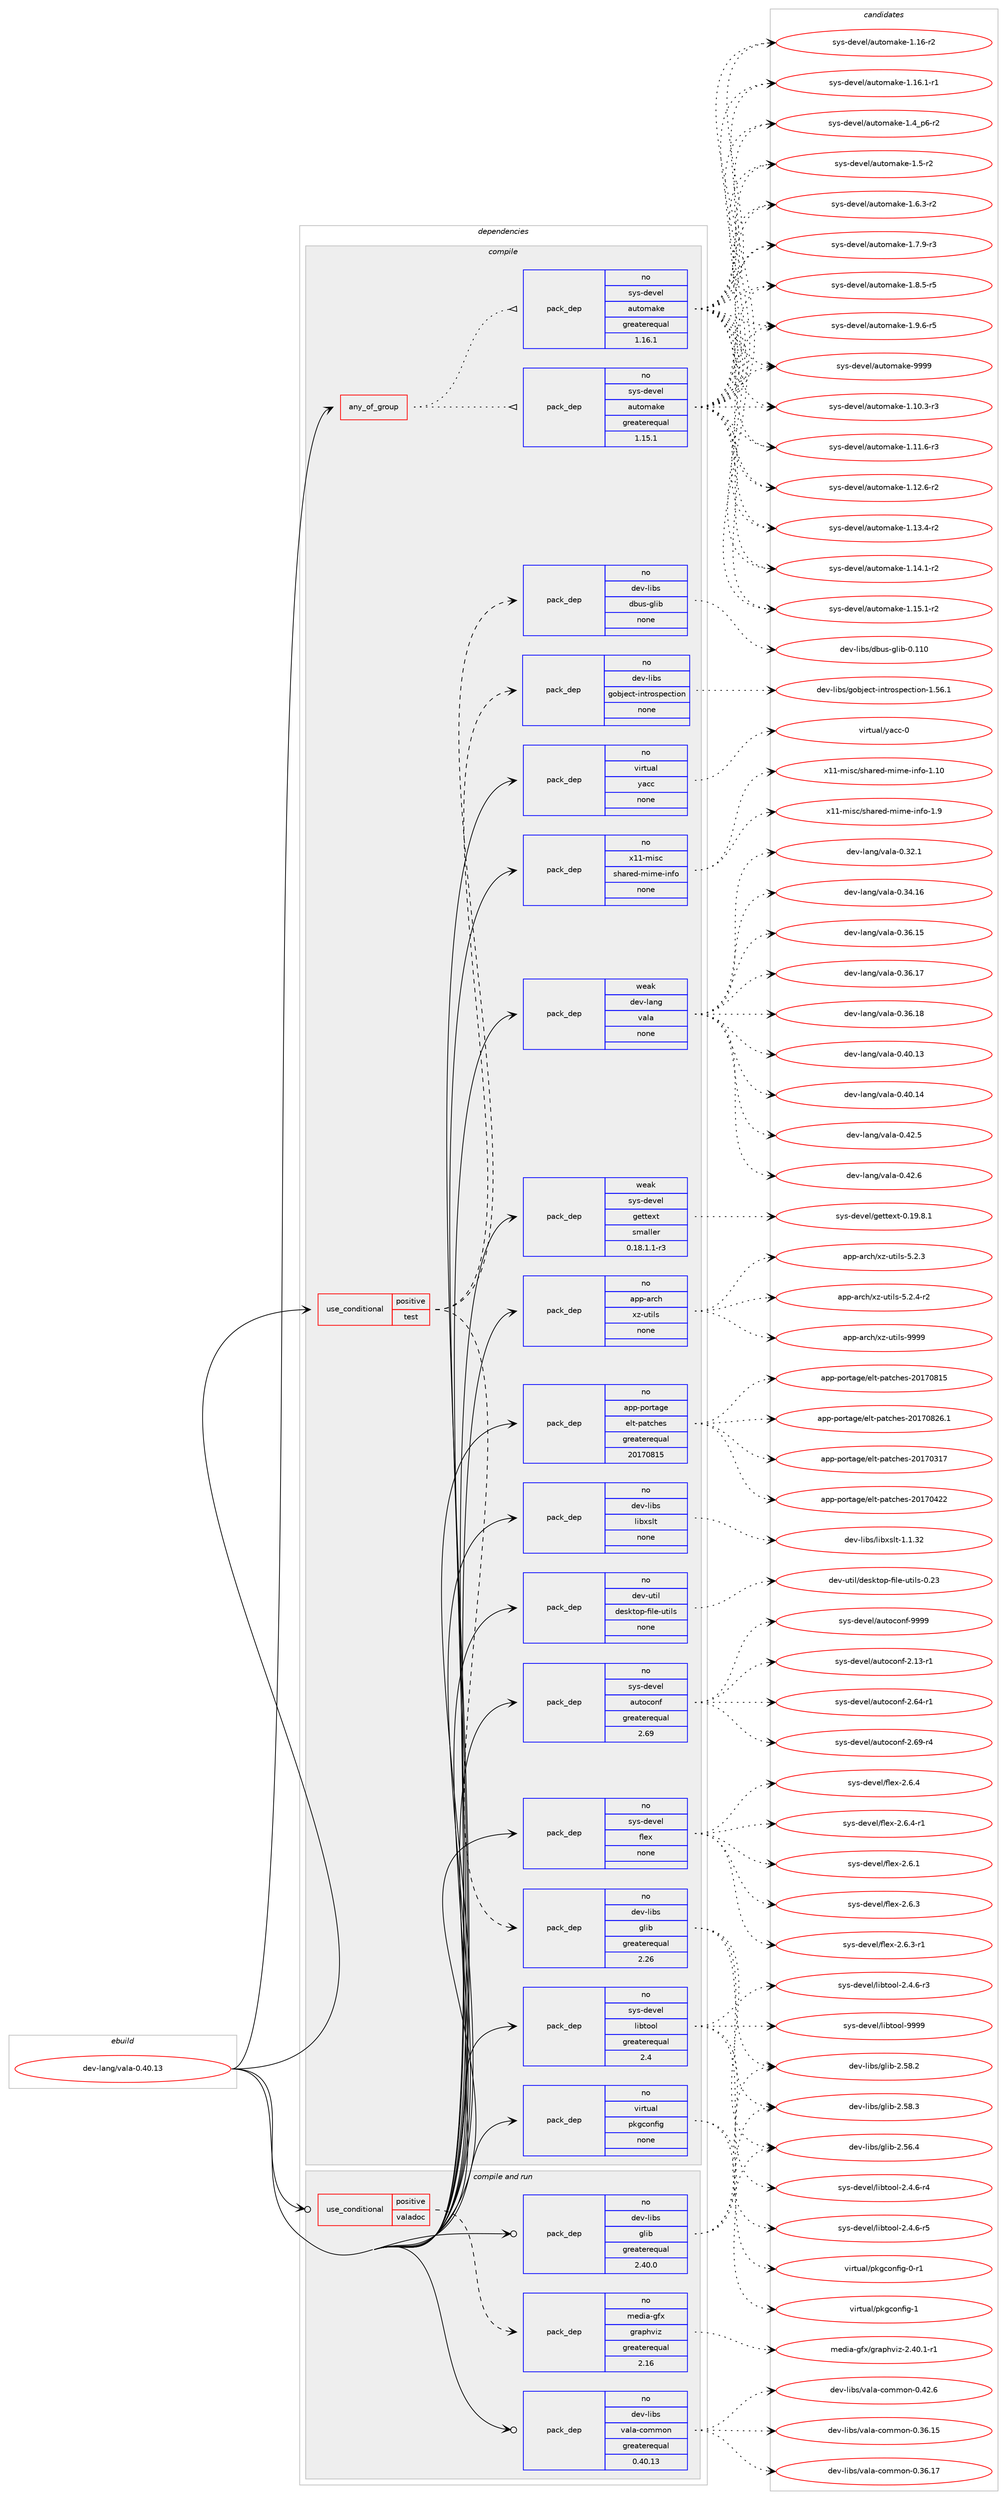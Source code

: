 digraph prolog {

# *************
# Graph options
# *************

newrank=true;
concentrate=true;
compound=true;
graph [rankdir=LR,fontname=Helvetica,fontsize=10,ranksep=1.5];#, ranksep=2.5, nodesep=0.2];
edge  [arrowhead=vee];
node  [fontname=Helvetica,fontsize=10];

# **********
# The ebuild
# **********

subgraph cluster_leftcol {
color=gray;
rank=same;
label=<<i>ebuild</i>>;
id [label="dev-lang/vala-0.40.13", color=red, width=4, href="../dev-lang/vala-0.40.13.svg"];
}

# ****************
# The dependencies
# ****************

subgraph cluster_midcol {
color=gray;
label=<<i>dependencies</i>>;
subgraph cluster_compile {
fillcolor="#eeeeee";
style=filled;
label=<<i>compile</i>>;
subgraph any22081 {
dependency1363464 [label=<<TABLE BORDER="0" CELLBORDER="1" CELLSPACING="0" CELLPADDING="4"><TR><TD CELLPADDING="10">any_of_group</TD></TR></TABLE>>, shape=none, color=red];subgraph pack975782 {
dependency1363465 [label=<<TABLE BORDER="0" CELLBORDER="1" CELLSPACING="0" CELLPADDING="4" WIDTH="220"><TR><TD ROWSPAN="6" CELLPADDING="30">pack_dep</TD></TR><TR><TD WIDTH="110">no</TD></TR><TR><TD>sys-devel</TD></TR><TR><TD>automake</TD></TR><TR><TD>greaterequal</TD></TR><TR><TD>1.16.1</TD></TR></TABLE>>, shape=none, color=blue];
}
dependency1363464:e -> dependency1363465:w [weight=20,style="dotted",arrowhead="oinv"];
subgraph pack975783 {
dependency1363466 [label=<<TABLE BORDER="0" CELLBORDER="1" CELLSPACING="0" CELLPADDING="4" WIDTH="220"><TR><TD ROWSPAN="6" CELLPADDING="30">pack_dep</TD></TR><TR><TD WIDTH="110">no</TD></TR><TR><TD>sys-devel</TD></TR><TR><TD>automake</TD></TR><TR><TD>greaterequal</TD></TR><TR><TD>1.15.1</TD></TR></TABLE>>, shape=none, color=blue];
}
dependency1363464:e -> dependency1363466:w [weight=20,style="dotted",arrowhead="oinv"];
}
id:e -> dependency1363464:w [weight=20,style="solid",arrowhead="vee"];
subgraph cond365049 {
dependency1363467 [label=<<TABLE BORDER="0" CELLBORDER="1" CELLSPACING="0" CELLPADDING="4"><TR><TD ROWSPAN="3" CELLPADDING="10">use_conditional</TD></TR><TR><TD>positive</TD></TR><TR><TD>test</TD></TR></TABLE>>, shape=none, color=red];
subgraph pack975784 {
dependency1363468 [label=<<TABLE BORDER="0" CELLBORDER="1" CELLSPACING="0" CELLPADDING="4" WIDTH="220"><TR><TD ROWSPAN="6" CELLPADDING="30">pack_dep</TD></TR><TR><TD WIDTH="110">no</TD></TR><TR><TD>dev-libs</TD></TR><TR><TD>dbus-glib</TD></TR><TR><TD>none</TD></TR><TR><TD></TD></TR></TABLE>>, shape=none, color=blue];
}
dependency1363467:e -> dependency1363468:w [weight=20,style="dashed",arrowhead="vee"];
subgraph pack975785 {
dependency1363469 [label=<<TABLE BORDER="0" CELLBORDER="1" CELLSPACING="0" CELLPADDING="4" WIDTH="220"><TR><TD ROWSPAN="6" CELLPADDING="30">pack_dep</TD></TR><TR><TD WIDTH="110">no</TD></TR><TR><TD>dev-libs</TD></TR><TR><TD>glib</TD></TR><TR><TD>greaterequal</TD></TR><TR><TD>2.26</TD></TR></TABLE>>, shape=none, color=blue];
}
dependency1363467:e -> dependency1363469:w [weight=20,style="dashed",arrowhead="vee"];
subgraph pack975786 {
dependency1363470 [label=<<TABLE BORDER="0" CELLBORDER="1" CELLSPACING="0" CELLPADDING="4" WIDTH="220"><TR><TD ROWSPAN="6" CELLPADDING="30">pack_dep</TD></TR><TR><TD WIDTH="110">no</TD></TR><TR><TD>dev-libs</TD></TR><TR><TD>gobject-introspection</TD></TR><TR><TD>none</TD></TR><TR><TD></TD></TR></TABLE>>, shape=none, color=blue];
}
dependency1363467:e -> dependency1363470:w [weight=20,style="dashed",arrowhead="vee"];
}
id:e -> dependency1363467:w [weight=20,style="solid",arrowhead="vee"];
subgraph pack975787 {
dependency1363471 [label=<<TABLE BORDER="0" CELLBORDER="1" CELLSPACING="0" CELLPADDING="4" WIDTH="220"><TR><TD ROWSPAN="6" CELLPADDING="30">pack_dep</TD></TR><TR><TD WIDTH="110">no</TD></TR><TR><TD>app-arch</TD></TR><TR><TD>xz-utils</TD></TR><TR><TD>none</TD></TR><TR><TD></TD></TR></TABLE>>, shape=none, color=blue];
}
id:e -> dependency1363471:w [weight=20,style="solid",arrowhead="vee"];
subgraph pack975788 {
dependency1363472 [label=<<TABLE BORDER="0" CELLBORDER="1" CELLSPACING="0" CELLPADDING="4" WIDTH="220"><TR><TD ROWSPAN="6" CELLPADDING="30">pack_dep</TD></TR><TR><TD WIDTH="110">no</TD></TR><TR><TD>app-portage</TD></TR><TR><TD>elt-patches</TD></TR><TR><TD>greaterequal</TD></TR><TR><TD>20170815</TD></TR></TABLE>>, shape=none, color=blue];
}
id:e -> dependency1363472:w [weight=20,style="solid",arrowhead="vee"];
subgraph pack975789 {
dependency1363473 [label=<<TABLE BORDER="0" CELLBORDER="1" CELLSPACING="0" CELLPADDING="4" WIDTH="220"><TR><TD ROWSPAN="6" CELLPADDING="30">pack_dep</TD></TR><TR><TD WIDTH="110">no</TD></TR><TR><TD>dev-libs</TD></TR><TR><TD>libxslt</TD></TR><TR><TD>none</TD></TR><TR><TD></TD></TR></TABLE>>, shape=none, color=blue];
}
id:e -> dependency1363473:w [weight=20,style="solid",arrowhead="vee"];
subgraph pack975790 {
dependency1363474 [label=<<TABLE BORDER="0" CELLBORDER="1" CELLSPACING="0" CELLPADDING="4" WIDTH="220"><TR><TD ROWSPAN="6" CELLPADDING="30">pack_dep</TD></TR><TR><TD WIDTH="110">no</TD></TR><TR><TD>dev-util</TD></TR><TR><TD>desktop-file-utils</TD></TR><TR><TD>none</TD></TR><TR><TD></TD></TR></TABLE>>, shape=none, color=blue];
}
id:e -> dependency1363474:w [weight=20,style="solid",arrowhead="vee"];
subgraph pack975791 {
dependency1363475 [label=<<TABLE BORDER="0" CELLBORDER="1" CELLSPACING="0" CELLPADDING="4" WIDTH="220"><TR><TD ROWSPAN="6" CELLPADDING="30">pack_dep</TD></TR><TR><TD WIDTH="110">no</TD></TR><TR><TD>sys-devel</TD></TR><TR><TD>autoconf</TD></TR><TR><TD>greaterequal</TD></TR><TR><TD>2.69</TD></TR></TABLE>>, shape=none, color=blue];
}
id:e -> dependency1363475:w [weight=20,style="solid",arrowhead="vee"];
subgraph pack975792 {
dependency1363476 [label=<<TABLE BORDER="0" CELLBORDER="1" CELLSPACING="0" CELLPADDING="4" WIDTH="220"><TR><TD ROWSPAN="6" CELLPADDING="30">pack_dep</TD></TR><TR><TD WIDTH="110">no</TD></TR><TR><TD>sys-devel</TD></TR><TR><TD>flex</TD></TR><TR><TD>none</TD></TR><TR><TD></TD></TR></TABLE>>, shape=none, color=blue];
}
id:e -> dependency1363476:w [weight=20,style="solid",arrowhead="vee"];
subgraph pack975793 {
dependency1363477 [label=<<TABLE BORDER="0" CELLBORDER="1" CELLSPACING="0" CELLPADDING="4" WIDTH="220"><TR><TD ROWSPAN="6" CELLPADDING="30">pack_dep</TD></TR><TR><TD WIDTH="110">no</TD></TR><TR><TD>sys-devel</TD></TR><TR><TD>libtool</TD></TR><TR><TD>greaterequal</TD></TR><TR><TD>2.4</TD></TR></TABLE>>, shape=none, color=blue];
}
id:e -> dependency1363477:w [weight=20,style="solid",arrowhead="vee"];
subgraph pack975794 {
dependency1363478 [label=<<TABLE BORDER="0" CELLBORDER="1" CELLSPACING="0" CELLPADDING="4" WIDTH="220"><TR><TD ROWSPAN="6" CELLPADDING="30">pack_dep</TD></TR><TR><TD WIDTH="110">no</TD></TR><TR><TD>virtual</TD></TR><TR><TD>pkgconfig</TD></TR><TR><TD>none</TD></TR><TR><TD></TD></TR></TABLE>>, shape=none, color=blue];
}
id:e -> dependency1363478:w [weight=20,style="solid",arrowhead="vee"];
subgraph pack975795 {
dependency1363479 [label=<<TABLE BORDER="0" CELLBORDER="1" CELLSPACING="0" CELLPADDING="4" WIDTH="220"><TR><TD ROWSPAN="6" CELLPADDING="30">pack_dep</TD></TR><TR><TD WIDTH="110">no</TD></TR><TR><TD>virtual</TD></TR><TR><TD>yacc</TD></TR><TR><TD>none</TD></TR><TR><TD></TD></TR></TABLE>>, shape=none, color=blue];
}
id:e -> dependency1363479:w [weight=20,style="solid",arrowhead="vee"];
subgraph pack975796 {
dependency1363480 [label=<<TABLE BORDER="0" CELLBORDER="1" CELLSPACING="0" CELLPADDING="4" WIDTH="220"><TR><TD ROWSPAN="6" CELLPADDING="30">pack_dep</TD></TR><TR><TD WIDTH="110">no</TD></TR><TR><TD>x11-misc</TD></TR><TR><TD>shared-mime-info</TD></TR><TR><TD>none</TD></TR><TR><TD></TD></TR></TABLE>>, shape=none, color=blue];
}
id:e -> dependency1363480:w [weight=20,style="solid",arrowhead="vee"];
subgraph pack975797 {
dependency1363481 [label=<<TABLE BORDER="0" CELLBORDER="1" CELLSPACING="0" CELLPADDING="4" WIDTH="220"><TR><TD ROWSPAN="6" CELLPADDING="30">pack_dep</TD></TR><TR><TD WIDTH="110">weak</TD></TR><TR><TD>dev-lang</TD></TR><TR><TD>vala</TD></TR><TR><TD>none</TD></TR><TR><TD></TD></TR></TABLE>>, shape=none, color=blue];
}
id:e -> dependency1363481:w [weight=20,style="solid",arrowhead="vee"];
subgraph pack975798 {
dependency1363482 [label=<<TABLE BORDER="0" CELLBORDER="1" CELLSPACING="0" CELLPADDING="4" WIDTH="220"><TR><TD ROWSPAN="6" CELLPADDING="30">pack_dep</TD></TR><TR><TD WIDTH="110">weak</TD></TR><TR><TD>sys-devel</TD></TR><TR><TD>gettext</TD></TR><TR><TD>smaller</TD></TR><TR><TD>0.18.1.1-r3</TD></TR></TABLE>>, shape=none, color=blue];
}
id:e -> dependency1363482:w [weight=20,style="solid",arrowhead="vee"];
}
subgraph cluster_compileandrun {
fillcolor="#eeeeee";
style=filled;
label=<<i>compile and run</i>>;
subgraph cond365050 {
dependency1363483 [label=<<TABLE BORDER="0" CELLBORDER="1" CELLSPACING="0" CELLPADDING="4"><TR><TD ROWSPAN="3" CELLPADDING="10">use_conditional</TD></TR><TR><TD>positive</TD></TR><TR><TD>valadoc</TD></TR></TABLE>>, shape=none, color=red];
subgraph pack975799 {
dependency1363484 [label=<<TABLE BORDER="0" CELLBORDER="1" CELLSPACING="0" CELLPADDING="4" WIDTH="220"><TR><TD ROWSPAN="6" CELLPADDING="30">pack_dep</TD></TR><TR><TD WIDTH="110">no</TD></TR><TR><TD>media-gfx</TD></TR><TR><TD>graphviz</TD></TR><TR><TD>greaterequal</TD></TR><TR><TD>2.16</TD></TR></TABLE>>, shape=none, color=blue];
}
dependency1363483:e -> dependency1363484:w [weight=20,style="dashed",arrowhead="vee"];
}
id:e -> dependency1363483:w [weight=20,style="solid",arrowhead="odotvee"];
subgraph pack975800 {
dependency1363485 [label=<<TABLE BORDER="0" CELLBORDER="1" CELLSPACING="0" CELLPADDING="4" WIDTH="220"><TR><TD ROWSPAN="6" CELLPADDING="30">pack_dep</TD></TR><TR><TD WIDTH="110">no</TD></TR><TR><TD>dev-libs</TD></TR><TR><TD>glib</TD></TR><TR><TD>greaterequal</TD></TR><TR><TD>2.40.0</TD></TR></TABLE>>, shape=none, color=blue];
}
id:e -> dependency1363485:w [weight=20,style="solid",arrowhead="odotvee"];
subgraph pack975801 {
dependency1363486 [label=<<TABLE BORDER="0" CELLBORDER="1" CELLSPACING="0" CELLPADDING="4" WIDTH="220"><TR><TD ROWSPAN="6" CELLPADDING="30">pack_dep</TD></TR><TR><TD WIDTH="110">no</TD></TR><TR><TD>dev-libs</TD></TR><TR><TD>vala-common</TD></TR><TR><TD>greaterequal</TD></TR><TR><TD>0.40.13</TD></TR></TABLE>>, shape=none, color=blue];
}
id:e -> dependency1363486:w [weight=20,style="solid",arrowhead="odotvee"];
}
subgraph cluster_run {
fillcolor="#eeeeee";
style=filled;
label=<<i>run</i>>;
}
}

# **************
# The candidates
# **************

subgraph cluster_choices {
rank=same;
color=gray;
label=<<i>candidates</i>>;

subgraph choice975782 {
color=black;
nodesep=1;
choice11512111545100101118101108479711711611110997107101454946494846514511451 [label="sys-devel/automake-1.10.3-r3", color=red, width=4,href="../sys-devel/automake-1.10.3-r3.svg"];
choice11512111545100101118101108479711711611110997107101454946494946544511451 [label="sys-devel/automake-1.11.6-r3", color=red, width=4,href="../sys-devel/automake-1.11.6-r3.svg"];
choice11512111545100101118101108479711711611110997107101454946495046544511450 [label="sys-devel/automake-1.12.6-r2", color=red, width=4,href="../sys-devel/automake-1.12.6-r2.svg"];
choice11512111545100101118101108479711711611110997107101454946495146524511450 [label="sys-devel/automake-1.13.4-r2", color=red, width=4,href="../sys-devel/automake-1.13.4-r2.svg"];
choice11512111545100101118101108479711711611110997107101454946495246494511450 [label="sys-devel/automake-1.14.1-r2", color=red, width=4,href="../sys-devel/automake-1.14.1-r2.svg"];
choice11512111545100101118101108479711711611110997107101454946495346494511450 [label="sys-devel/automake-1.15.1-r2", color=red, width=4,href="../sys-devel/automake-1.15.1-r2.svg"];
choice1151211154510010111810110847971171161111099710710145494649544511450 [label="sys-devel/automake-1.16-r2", color=red, width=4,href="../sys-devel/automake-1.16-r2.svg"];
choice11512111545100101118101108479711711611110997107101454946495446494511449 [label="sys-devel/automake-1.16.1-r1", color=red, width=4,href="../sys-devel/automake-1.16.1-r1.svg"];
choice115121115451001011181011084797117116111109971071014549465295112544511450 [label="sys-devel/automake-1.4_p6-r2", color=red, width=4,href="../sys-devel/automake-1.4_p6-r2.svg"];
choice11512111545100101118101108479711711611110997107101454946534511450 [label="sys-devel/automake-1.5-r2", color=red, width=4,href="../sys-devel/automake-1.5-r2.svg"];
choice115121115451001011181011084797117116111109971071014549465446514511450 [label="sys-devel/automake-1.6.3-r2", color=red, width=4,href="../sys-devel/automake-1.6.3-r2.svg"];
choice115121115451001011181011084797117116111109971071014549465546574511451 [label="sys-devel/automake-1.7.9-r3", color=red, width=4,href="../sys-devel/automake-1.7.9-r3.svg"];
choice115121115451001011181011084797117116111109971071014549465646534511453 [label="sys-devel/automake-1.8.5-r5", color=red, width=4,href="../sys-devel/automake-1.8.5-r5.svg"];
choice115121115451001011181011084797117116111109971071014549465746544511453 [label="sys-devel/automake-1.9.6-r5", color=red, width=4,href="../sys-devel/automake-1.9.6-r5.svg"];
choice115121115451001011181011084797117116111109971071014557575757 [label="sys-devel/automake-9999", color=red, width=4,href="../sys-devel/automake-9999.svg"];
dependency1363465:e -> choice11512111545100101118101108479711711611110997107101454946494846514511451:w [style=dotted,weight="100"];
dependency1363465:e -> choice11512111545100101118101108479711711611110997107101454946494946544511451:w [style=dotted,weight="100"];
dependency1363465:e -> choice11512111545100101118101108479711711611110997107101454946495046544511450:w [style=dotted,weight="100"];
dependency1363465:e -> choice11512111545100101118101108479711711611110997107101454946495146524511450:w [style=dotted,weight="100"];
dependency1363465:e -> choice11512111545100101118101108479711711611110997107101454946495246494511450:w [style=dotted,weight="100"];
dependency1363465:e -> choice11512111545100101118101108479711711611110997107101454946495346494511450:w [style=dotted,weight="100"];
dependency1363465:e -> choice1151211154510010111810110847971171161111099710710145494649544511450:w [style=dotted,weight="100"];
dependency1363465:e -> choice11512111545100101118101108479711711611110997107101454946495446494511449:w [style=dotted,weight="100"];
dependency1363465:e -> choice115121115451001011181011084797117116111109971071014549465295112544511450:w [style=dotted,weight="100"];
dependency1363465:e -> choice11512111545100101118101108479711711611110997107101454946534511450:w [style=dotted,weight="100"];
dependency1363465:e -> choice115121115451001011181011084797117116111109971071014549465446514511450:w [style=dotted,weight="100"];
dependency1363465:e -> choice115121115451001011181011084797117116111109971071014549465546574511451:w [style=dotted,weight="100"];
dependency1363465:e -> choice115121115451001011181011084797117116111109971071014549465646534511453:w [style=dotted,weight="100"];
dependency1363465:e -> choice115121115451001011181011084797117116111109971071014549465746544511453:w [style=dotted,weight="100"];
dependency1363465:e -> choice115121115451001011181011084797117116111109971071014557575757:w [style=dotted,weight="100"];
}
subgraph choice975783 {
color=black;
nodesep=1;
choice11512111545100101118101108479711711611110997107101454946494846514511451 [label="sys-devel/automake-1.10.3-r3", color=red, width=4,href="../sys-devel/automake-1.10.3-r3.svg"];
choice11512111545100101118101108479711711611110997107101454946494946544511451 [label="sys-devel/automake-1.11.6-r3", color=red, width=4,href="../sys-devel/automake-1.11.6-r3.svg"];
choice11512111545100101118101108479711711611110997107101454946495046544511450 [label="sys-devel/automake-1.12.6-r2", color=red, width=4,href="../sys-devel/automake-1.12.6-r2.svg"];
choice11512111545100101118101108479711711611110997107101454946495146524511450 [label="sys-devel/automake-1.13.4-r2", color=red, width=4,href="../sys-devel/automake-1.13.4-r2.svg"];
choice11512111545100101118101108479711711611110997107101454946495246494511450 [label="sys-devel/automake-1.14.1-r2", color=red, width=4,href="../sys-devel/automake-1.14.1-r2.svg"];
choice11512111545100101118101108479711711611110997107101454946495346494511450 [label="sys-devel/automake-1.15.1-r2", color=red, width=4,href="../sys-devel/automake-1.15.1-r2.svg"];
choice1151211154510010111810110847971171161111099710710145494649544511450 [label="sys-devel/automake-1.16-r2", color=red, width=4,href="../sys-devel/automake-1.16-r2.svg"];
choice11512111545100101118101108479711711611110997107101454946495446494511449 [label="sys-devel/automake-1.16.1-r1", color=red, width=4,href="../sys-devel/automake-1.16.1-r1.svg"];
choice115121115451001011181011084797117116111109971071014549465295112544511450 [label="sys-devel/automake-1.4_p6-r2", color=red, width=4,href="../sys-devel/automake-1.4_p6-r2.svg"];
choice11512111545100101118101108479711711611110997107101454946534511450 [label="sys-devel/automake-1.5-r2", color=red, width=4,href="../sys-devel/automake-1.5-r2.svg"];
choice115121115451001011181011084797117116111109971071014549465446514511450 [label="sys-devel/automake-1.6.3-r2", color=red, width=4,href="../sys-devel/automake-1.6.3-r2.svg"];
choice115121115451001011181011084797117116111109971071014549465546574511451 [label="sys-devel/automake-1.7.9-r3", color=red, width=4,href="../sys-devel/automake-1.7.9-r3.svg"];
choice115121115451001011181011084797117116111109971071014549465646534511453 [label="sys-devel/automake-1.8.5-r5", color=red, width=4,href="../sys-devel/automake-1.8.5-r5.svg"];
choice115121115451001011181011084797117116111109971071014549465746544511453 [label="sys-devel/automake-1.9.6-r5", color=red, width=4,href="../sys-devel/automake-1.9.6-r5.svg"];
choice115121115451001011181011084797117116111109971071014557575757 [label="sys-devel/automake-9999", color=red, width=4,href="../sys-devel/automake-9999.svg"];
dependency1363466:e -> choice11512111545100101118101108479711711611110997107101454946494846514511451:w [style=dotted,weight="100"];
dependency1363466:e -> choice11512111545100101118101108479711711611110997107101454946494946544511451:w [style=dotted,weight="100"];
dependency1363466:e -> choice11512111545100101118101108479711711611110997107101454946495046544511450:w [style=dotted,weight="100"];
dependency1363466:e -> choice11512111545100101118101108479711711611110997107101454946495146524511450:w [style=dotted,weight="100"];
dependency1363466:e -> choice11512111545100101118101108479711711611110997107101454946495246494511450:w [style=dotted,weight="100"];
dependency1363466:e -> choice11512111545100101118101108479711711611110997107101454946495346494511450:w [style=dotted,weight="100"];
dependency1363466:e -> choice1151211154510010111810110847971171161111099710710145494649544511450:w [style=dotted,weight="100"];
dependency1363466:e -> choice11512111545100101118101108479711711611110997107101454946495446494511449:w [style=dotted,weight="100"];
dependency1363466:e -> choice115121115451001011181011084797117116111109971071014549465295112544511450:w [style=dotted,weight="100"];
dependency1363466:e -> choice11512111545100101118101108479711711611110997107101454946534511450:w [style=dotted,weight="100"];
dependency1363466:e -> choice115121115451001011181011084797117116111109971071014549465446514511450:w [style=dotted,weight="100"];
dependency1363466:e -> choice115121115451001011181011084797117116111109971071014549465546574511451:w [style=dotted,weight="100"];
dependency1363466:e -> choice115121115451001011181011084797117116111109971071014549465646534511453:w [style=dotted,weight="100"];
dependency1363466:e -> choice115121115451001011181011084797117116111109971071014549465746544511453:w [style=dotted,weight="100"];
dependency1363466:e -> choice115121115451001011181011084797117116111109971071014557575757:w [style=dotted,weight="100"];
}
subgraph choice975784 {
color=black;
nodesep=1;
choice100101118451081059811547100981171154510310810598454846494948 [label="dev-libs/dbus-glib-0.110", color=red, width=4,href="../dev-libs/dbus-glib-0.110.svg"];
dependency1363468:e -> choice100101118451081059811547100981171154510310810598454846494948:w [style=dotted,weight="100"];
}
subgraph choice975785 {
color=black;
nodesep=1;
choice1001011184510810598115471031081059845504653544652 [label="dev-libs/glib-2.56.4", color=red, width=4,href="../dev-libs/glib-2.56.4.svg"];
choice1001011184510810598115471031081059845504653564650 [label="dev-libs/glib-2.58.2", color=red, width=4,href="../dev-libs/glib-2.58.2.svg"];
choice1001011184510810598115471031081059845504653564651 [label="dev-libs/glib-2.58.3", color=red, width=4,href="../dev-libs/glib-2.58.3.svg"];
dependency1363469:e -> choice1001011184510810598115471031081059845504653544652:w [style=dotted,weight="100"];
dependency1363469:e -> choice1001011184510810598115471031081059845504653564650:w [style=dotted,weight="100"];
dependency1363469:e -> choice1001011184510810598115471031081059845504653564651:w [style=dotted,weight="100"];
}
subgraph choice975786 {
color=black;
nodesep=1;
choice1001011184510810598115471031119810610199116451051101161141111151121019911610511111045494653544649 [label="dev-libs/gobject-introspection-1.56.1", color=red, width=4,href="../dev-libs/gobject-introspection-1.56.1.svg"];
dependency1363470:e -> choice1001011184510810598115471031119810610199116451051101161141111151121019911610511111045494653544649:w [style=dotted,weight="100"];
}
subgraph choice975787 {
color=black;
nodesep=1;
choice971121124597114991044712012245117116105108115455346504651 [label="app-arch/xz-utils-5.2.3", color=red, width=4,href="../app-arch/xz-utils-5.2.3.svg"];
choice9711211245971149910447120122451171161051081154553465046524511450 [label="app-arch/xz-utils-5.2.4-r2", color=red, width=4,href="../app-arch/xz-utils-5.2.4-r2.svg"];
choice9711211245971149910447120122451171161051081154557575757 [label="app-arch/xz-utils-9999", color=red, width=4,href="../app-arch/xz-utils-9999.svg"];
dependency1363471:e -> choice971121124597114991044712012245117116105108115455346504651:w [style=dotted,weight="100"];
dependency1363471:e -> choice9711211245971149910447120122451171161051081154553465046524511450:w [style=dotted,weight="100"];
dependency1363471:e -> choice9711211245971149910447120122451171161051081154557575757:w [style=dotted,weight="100"];
}
subgraph choice975788 {
color=black;
nodesep=1;
choice97112112451121111141169710310147101108116451129711699104101115455048495548514955 [label="app-portage/elt-patches-20170317", color=red, width=4,href="../app-portage/elt-patches-20170317.svg"];
choice97112112451121111141169710310147101108116451129711699104101115455048495548525050 [label="app-portage/elt-patches-20170422", color=red, width=4,href="../app-portage/elt-patches-20170422.svg"];
choice97112112451121111141169710310147101108116451129711699104101115455048495548564953 [label="app-portage/elt-patches-20170815", color=red, width=4,href="../app-portage/elt-patches-20170815.svg"];
choice971121124511211111411697103101471011081164511297116991041011154550484955485650544649 [label="app-portage/elt-patches-20170826.1", color=red, width=4,href="../app-portage/elt-patches-20170826.1.svg"];
dependency1363472:e -> choice97112112451121111141169710310147101108116451129711699104101115455048495548514955:w [style=dotted,weight="100"];
dependency1363472:e -> choice97112112451121111141169710310147101108116451129711699104101115455048495548525050:w [style=dotted,weight="100"];
dependency1363472:e -> choice97112112451121111141169710310147101108116451129711699104101115455048495548564953:w [style=dotted,weight="100"];
dependency1363472:e -> choice971121124511211111411697103101471011081164511297116991041011154550484955485650544649:w [style=dotted,weight="100"];
}
subgraph choice975789 {
color=black;
nodesep=1;
choice1001011184510810598115471081059812011510811645494649465150 [label="dev-libs/libxslt-1.1.32", color=red, width=4,href="../dev-libs/libxslt-1.1.32.svg"];
dependency1363473:e -> choice1001011184510810598115471081059812011510811645494649465150:w [style=dotted,weight="100"];
}
subgraph choice975790 {
color=black;
nodesep=1;
choice100101118451171161051084710010111510711611111245102105108101451171161051081154548465051 [label="dev-util/desktop-file-utils-0.23", color=red, width=4,href="../dev-util/desktop-file-utils-0.23.svg"];
dependency1363474:e -> choice100101118451171161051084710010111510711611111245102105108101451171161051081154548465051:w [style=dotted,weight="100"];
}
subgraph choice975791 {
color=black;
nodesep=1;
choice1151211154510010111810110847971171161119911111010245504649514511449 [label="sys-devel/autoconf-2.13-r1", color=red, width=4,href="../sys-devel/autoconf-2.13-r1.svg"];
choice1151211154510010111810110847971171161119911111010245504654524511449 [label="sys-devel/autoconf-2.64-r1", color=red, width=4,href="../sys-devel/autoconf-2.64-r1.svg"];
choice1151211154510010111810110847971171161119911111010245504654574511452 [label="sys-devel/autoconf-2.69-r4", color=red, width=4,href="../sys-devel/autoconf-2.69-r4.svg"];
choice115121115451001011181011084797117116111991111101024557575757 [label="sys-devel/autoconf-9999", color=red, width=4,href="../sys-devel/autoconf-9999.svg"];
dependency1363475:e -> choice1151211154510010111810110847971171161119911111010245504649514511449:w [style=dotted,weight="100"];
dependency1363475:e -> choice1151211154510010111810110847971171161119911111010245504654524511449:w [style=dotted,weight="100"];
dependency1363475:e -> choice1151211154510010111810110847971171161119911111010245504654574511452:w [style=dotted,weight="100"];
dependency1363475:e -> choice115121115451001011181011084797117116111991111101024557575757:w [style=dotted,weight="100"];
}
subgraph choice975792 {
color=black;
nodesep=1;
choice1151211154510010111810110847102108101120455046544649 [label="sys-devel/flex-2.6.1", color=red, width=4,href="../sys-devel/flex-2.6.1.svg"];
choice1151211154510010111810110847102108101120455046544651 [label="sys-devel/flex-2.6.3", color=red, width=4,href="../sys-devel/flex-2.6.3.svg"];
choice11512111545100101118101108471021081011204550465446514511449 [label="sys-devel/flex-2.6.3-r1", color=red, width=4,href="../sys-devel/flex-2.6.3-r1.svg"];
choice1151211154510010111810110847102108101120455046544652 [label="sys-devel/flex-2.6.4", color=red, width=4,href="../sys-devel/flex-2.6.4.svg"];
choice11512111545100101118101108471021081011204550465446524511449 [label="sys-devel/flex-2.6.4-r1", color=red, width=4,href="../sys-devel/flex-2.6.4-r1.svg"];
dependency1363476:e -> choice1151211154510010111810110847102108101120455046544649:w [style=dotted,weight="100"];
dependency1363476:e -> choice1151211154510010111810110847102108101120455046544651:w [style=dotted,weight="100"];
dependency1363476:e -> choice11512111545100101118101108471021081011204550465446514511449:w [style=dotted,weight="100"];
dependency1363476:e -> choice1151211154510010111810110847102108101120455046544652:w [style=dotted,weight="100"];
dependency1363476:e -> choice11512111545100101118101108471021081011204550465446524511449:w [style=dotted,weight="100"];
}
subgraph choice975793 {
color=black;
nodesep=1;
choice1151211154510010111810110847108105981161111111084550465246544511451 [label="sys-devel/libtool-2.4.6-r3", color=red, width=4,href="../sys-devel/libtool-2.4.6-r3.svg"];
choice1151211154510010111810110847108105981161111111084550465246544511452 [label="sys-devel/libtool-2.4.6-r4", color=red, width=4,href="../sys-devel/libtool-2.4.6-r4.svg"];
choice1151211154510010111810110847108105981161111111084550465246544511453 [label="sys-devel/libtool-2.4.6-r5", color=red, width=4,href="../sys-devel/libtool-2.4.6-r5.svg"];
choice1151211154510010111810110847108105981161111111084557575757 [label="sys-devel/libtool-9999", color=red, width=4,href="../sys-devel/libtool-9999.svg"];
dependency1363477:e -> choice1151211154510010111810110847108105981161111111084550465246544511451:w [style=dotted,weight="100"];
dependency1363477:e -> choice1151211154510010111810110847108105981161111111084550465246544511452:w [style=dotted,weight="100"];
dependency1363477:e -> choice1151211154510010111810110847108105981161111111084550465246544511453:w [style=dotted,weight="100"];
dependency1363477:e -> choice1151211154510010111810110847108105981161111111084557575757:w [style=dotted,weight="100"];
}
subgraph choice975794 {
color=black;
nodesep=1;
choice11810511411611797108471121071039911111010210510345484511449 [label="virtual/pkgconfig-0-r1", color=red, width=4,href="../virtual/pkgconfig-0-r1.svg"];
choice1181051141161179710847112107103991111101021051034549 [label="virtual/pkgconfig-1", color=red, width=4,href="../virtual/pkgconfig-1.svg"];
dependency1363478:e -> choice11810511411611797108471121071039911111010210510345484511449:w [style=dotted,weight="100"];
dependency1363478:e -> choice1181051141161179710847112107103991111101021051034549:w [style=dotted,weight="100"];
}
subgraph choice975795 {
color=black;
nodesep=1;
choice11810511411611797108471219799994548 [label="virtual/yacc-0", color=red, width=4,href="../virtual/yacc-0.svg"];
dependency1363479:e -> choice11810511411611797108471219799994548:w [style=dotted,weight="100"];
}
subgraph choice975796 {
color=black;
nodesep=1;
choice12049494510910511599471151049711410110045109105109101451051101021114549464948 [label="x11-misc/shared-mime-info-1.10", color=red, width=4,href="../x11-misc/shared-mime-info-1.10.svg"];
choice120494945109105115994711510497114101100451091051091014510511010211145494657 [label="x11-misc/shared-mime-info-1.9", color=red, width=4,href="../x11-misc/shared-mime-info-1.9.svg"];
dependency1363480:e -> choice12049494510910511599471151049711410110045109105109101451051101021114549464948:w [style=dotted,weight="100"];
dependency1363480:e -> choice120494945109105115994711510497114101100451091051091014510511010211145494657:w [style=dotted,weight="100"];
}
subgraph choice975797 {
color=black;
nodesep=1;
choice100101118451089711010347118971089745484651504649 [label="dev-lang/vala-0.32.1", color=red, width=4,href="../dev-lang/vala-0.32.1.svg"];
choice10010111845108971101034711897108974548465152464954 [label="dev-lang/vala-0.34.16", color=red, width=4,href="../dev-lang/vala-0.34.16.svg"];
choice10010111845108971101034711897108974548465154464953 [label="dev-lang/vala-0.36.15", color=red, width=4,href="../dev-lang/vala-0.36.15.svg"];
choice10010111845108971101034711897108974548465154464955 [label="dev-lang/vala-0.36.17", color=red, width=4,href="../dev-lang/vala-0.36.17.svg"];
choice10010111845108971101034711897108974548465154464956 [label="dev-lang/vala-0.36.18", color=red, width=4,href="../dev-lang/vala-0.36.18.svg"];
choice10010111845108971101034711897108974548465248464951 [label="dev-lang/vala-0.40.13", color=red, width=4,href="../dev-lang/vala-0.40.13.svg"];
choice10010111845108971101034711897108974548465248464952 [label="dev-lang/vala-0.40.14", color=red, width=4,href="../dev-lang/vala-0.40.14.svg"];
choice100101118451089711010347118971089745484652504653 [label="dev-lang/vala-0.42.5", color=red, width=4,href="../dev-lang/vala-0.42.5.svg"];
choice100101118451089711010347118971089745484652504654 [label="dev-lang/vala-0.42.6", color=red, width=4,href="../dev-lang/vala-0.42.6.svg"];
dependency1363481:e -> choice100101118451089711010347118971089745484651504649:w [style=dotted,weight="100"];
dependency1363481:e -> choice10010111845108971101034711897108974548465152464954:w [style=dotted,weight="100"];
dependency1363481:e -> choice10010111845108971101034711897108974548465154464953:w [style=dotted,weight="100"];
dependency1363481:e -> choice10010111845108971101034711897108974548465154464955:w [style=dotted,weight="100"];
dependency1363481:e -> choice10010111845108971101034711897108974548465154464956:w [style=dotted,weight="100"];
dependency1363481:e -> choice10010111845108971101034711897108974548465248464951:w [style=dotted,weight="100"];
dependency1363481:e -> choice10010111845108971101034711897108974548465248464952:w [style=dotted,weight="100"];
dependency1363481:e -> choice100101118451089711010347118971089745484652504653:w [style=dotted,weight="100"];
dependency1363481:e -> choice100101118451089711010347118971089745484652504654:w [style=dotted,weight="100"];
}
subgraph choice975798 {
color=black;
nodesep=1;
choice1151211154510010111810110847103101116116101120116454846495746564649 [label="sys-devel/gettext-0.19.8.1", color=red, width=4,href="../sys-devel/gettext-0.19.8.1.svg"];
dependency1363482:e -> choice1151211154510010111810110847103101116116101120116454846495746564649:w [style=dotted,weight="100"];
}
subgraph choice975799 {
color=black;
nodesep=1;
choice10910110010597451031021204710311497112104118105122455046524846494511449 [label="media-gfx/graphviz-2.40.1-r1", color=red, width=4,href="../media-gfx/graphviz-2.40.1-r1.svg"];
dependency1363484:e -> choice10910110010597451031021204710311497112104118105122455046524846494511449:w [style=dotted,weight="100"];
}
subgraph choice975800 {
color=black;
nodesep=1;
choice1001011184510810598115471031081059845504653544652 [label="dev-libs/glib-2.56.4", color=red, width=4,href="../dev-libs/glib-2.56.4.svg"];
choice1001011184510810598115471031081059845504653564650 [label="dev-libs/glib-2.58.2", color=red, width=4,href="../dev-libs/glib-2.58.2.svg"];
choice1001011184510810598115471031081059845504653564651 [label="dev-libs/glib-2.58.3", color=red, width=4,href="../dev-libs/glib-2.58.3.svg"];
dependency1363485:e -> choice1001011184510810598115471031081059845504653544652:w [style=dotted,weight="100"];
dependency1363485:e -> choice1001011184510810598115471031081059845504653564650:w [style=dotted,weight="100"];
dependency1363485:e -> choice1001011184510810598115471031081059845504653564651:w [style=dotted,weight="100"];
}
subgraph choice975801 {
color=black;
nodesep=1;
choice100101118451081059811547118971089745991111091091111104548465154464953 [label="dev-libs/vala-common-0.36.15", color=red, width=4,href="../dev-libs/vala-common-0.36.15.svg"];
choice100101118451081059811547118971089745991111091091111104548465154464955 [label="dev-libs/vala-common-0.36.17", color=red, width=4,href="../dev-libs/vala-common-0.36.17.svg"];
choice1001011184510810598115471189710897459911110910911111045484652504654 [label="dev-libs/vala-common-0.42.6", color=red, width=4,href="../dev-libs/vala-common-0.42.6.svg"];
dependency1363486:e -> choice100101118451081059811547118971089745991111091091111104548465154464953:w [style=dotted,weight="100"];
dependency1363486:e -> choice100101118451081059811547118971089745991111091091111104548465154464955:w [style=dotted,weight="100"];
dependency1363486:e -> choice1001011184510810598115471189710897459911110910911111045484652504654:w [style=dotted,weight="100"];
}
}

}
